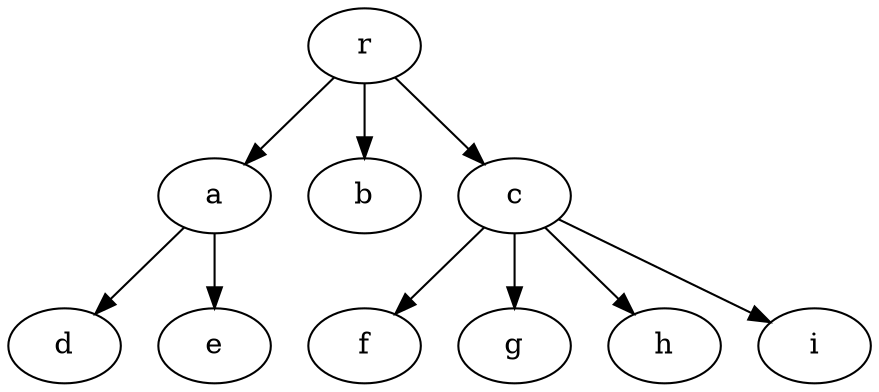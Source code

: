 // The Round Table
digraph {
	r [label=r]
	a [label=a]
	b [label=b]
	c [label=c]
	d [label=d]
	e [label=e]
	f [label=f]
	g [label=g]
	h [label=h]
	i [label=i]
	r -> a
	r -> b
	r -> c
	a -> d
	a -> e
	c -> f
	c -> g
	c -> h
	c -> i
}
